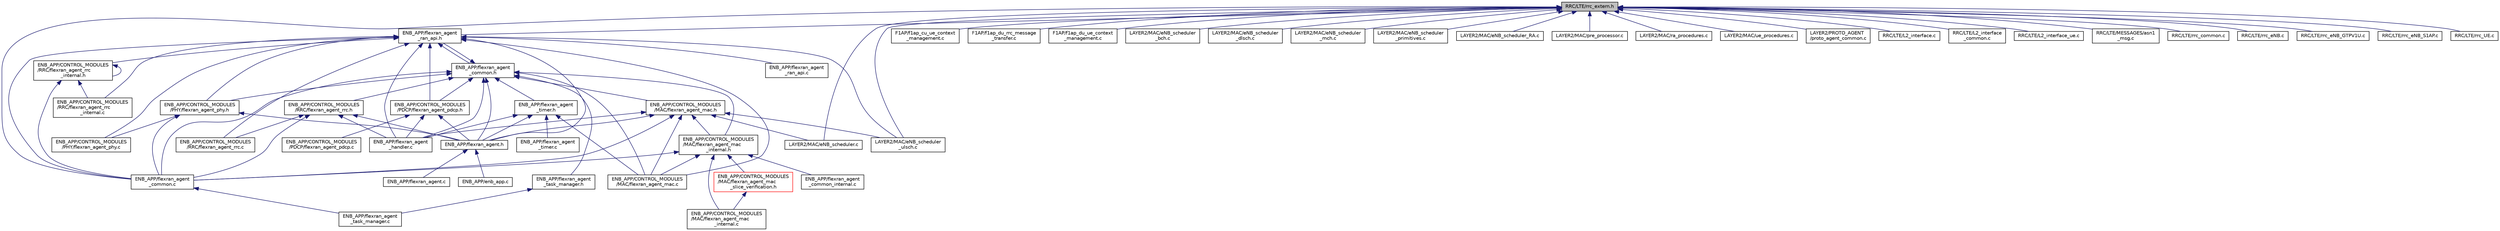 digraph "RRC/LTE/rrc_extern.h"
{
 // LATEX_PDF_SIZE
  edge [fontname="Helvetica",fontsize="10",labelfontname="Helvetica",labelfontsize="10"];
  node [fontname="Helvetica",fontsize="10",shape=record];
  Node1 [label="RRC/LTE/rrc_extern.h",height=0.2,width=0.4,color="black", fillcolor="grey75", style="filled", fontcolor="black",tooltip=" "];
  Node1 -> Node2 [dir="back",color="midnightblue",fontsize="10",style="solid",fontname="Helvetica"];
  Node2 [label="ENB_APP/flexran_agent\l_common.c",height=0.2,width=0.4,color="black", fillcolor="white", style="filled",URL="$flexran__agent__common_8c.html",tooltip="common primitives for all agents"];
  Node2 -> Node3 [dir="back",color="midnightblue",fontsize="10",style="solid",fontname="Helvetica"];
  Node3 [label="ENB_APP/flexran_agent\l_task_manager.c",height=0.2,width=0.4,color="black", fillcolor="white", style="filled",URL="$flexran__agent__task__manager_8c.html",tooltip=" "];
  Node1 -> Node4 [dir="back",color="midnightblue",fontsize="10",style="solid",fontname="Helvetica"];
  Node4 [label="ENB_APP/flexran_agent\l_ran_api.h",height=0.2,width=0.4,color="black", fillcolor="white", style="filled",URL="$flexran__agent__ran__api_8h.html",tooltip="FlexRAN RAN API abstraction header."];
  Node4 -> Node5 [dir="back",color="midnightblue",fontsize="10",style="solid",fontname="Helvetica"];
  Node5 [label="ENB_APP/CONTROL_MODULES\l/MAC/flexran_agent_mac.c",height=0.2,width=0.4,color="black", fillcolor="white", style="filled",URL="$flexran__agent__mac_8c.html",tooltip="FlexRAN agent message handler for MAC layer."];
  Node4 -> Node6 [dir="back",color="midnightblue",fontsize="10",style="solid",fontname="Helvetica"];
  Node6 [label="ENB_APP/CONTROL_MODULES\l/PDCP/flexran_agent_pdcp.h",height=0.2,width=0.4,color="black", fillcolor="white", style="filled",URL="$flexran__agent__pdcp_8h.html",tooltip="FlexRAN agent Control Module PDCP header."];
  Node6 -> Node7 [dir="back",color="midnightblue",fontsize="10",style="solid",fontname="Helvetica"];
  Node7 [label="ENB_APP/CONTROL_MODULES\l/PDCP/flexran_agent_pdcp.c",height=0.2,width=0.4,color="black", fillcolor="white", style="filled",URL="$flexran__agent__pdcp_8c.html",tooltip="FlexRAN agent Control Module PDCP."];
  Node6 -> Node8 [dir="back",color="midnightblue",fontsize="10",style="solid",fontname="Helvetica"];
  Node8 [label="ENB_APP/flexran_agent.h",height=0.2,width=0.4,color="black", fillcolor="white", style="filled",URL="$flexran__agent_8h.html",tooltip="top level flexran agent receive thread and itti task"];
  Node8 -> Node9 [dir="back",color="midnightblue",fontsize="10",style="solid",fontname="Helvetica"];
  Node9 [label="ENB_APP/enb_app.c",height=0.2,width=0.4,color="black", fillcolor="white", style="filled",URL="$enb__app_8c.html",tooltip=" "];
  Node8 -> Node10 [dir="back",color="midnightblue",fontsize="10",style="solid",fontname="Helvetica"];
  Node10 [label="ENB_APP/flexran_agent.c",height=0.2,width=0.4,color="black", fillcolor="white", style="filled",URL="$flexran__agent_8c.html",tooltip=" "];
  Node6 -> Node11 [dir="back",color="midnightblue",fontsize="10",style="solid",fontname="Helvetica"];
  Node11 [label="ENB_APP/flexran_agent\l_handler.c",height=0.2,width=0.4,color="black", fillcolor="white", style="filled",URL="$flexran__agent__handler_8c.html",tooltip="FlexRAN agent tx and rx message handler."];
  Node4 -> Node12 [dir="back",color="midnightblue",fontsize="10",style="solid",fontname="Helvetica"];
  Node12 [label="ENB_APP/CONTROL_MODULES\l/PHY/flexran_agent_phy.c",height=0.2,width=0.4,color="black", fillcolor="white", style="filled",URL="$flexran__agent__phy_8c.html",tooltip="FlexRAN agent Control Module PHY."];
  Node4 -> Node13 [dir="back",color="midnightblue",fontsize="10",style="solid",fontname="Helvetica"];
  Node13 [label="ENB_APP/CONTROL_MODULES\l/PHY/flexran_agent_phy.h",height=0.2,width=0.4,color="black", fillcolor="white", style="filled",URL="$flexran__agent__phy_8h.html",tooltip="FlexRAN agent Control Module PHY header."];
  Node13 -> Node12 [dir="back",color="midnightblue",fontsize="10",style="solid",fontname="Helvetica"];
  Node13 -> Node8 [dir="back",color="midnightblue",fontsize="10",style="solid",fontname="Helvetica"];
  Node13 -> Node2 [dir="back",color="midnightblue",fontsize="10",style="solid",fontname="Helvetica"];
  Node4 -> Node14 [dir="back",color="midnightblue",fontsize="10",style="solid",fontname="Helvetica"];
  Node14 [label="ENB_APP/CONTROL_MODULES\l/RRC/flexran_agent_rrc.c",height=0.2,width=0.4,color="black", fillcolor="white", style="filled",URL="$flexran__agent__rrc_8c.html",tooltip="FlexRAN agent Control Module RRC."];
  Node4 -> Node15 [dir="back",color="midnightblue",fontsize="10",style="solid",fontname="Helvetica"];
  Node15 [label="ENB_APP/CONTROL_MODULES\l/RRC/flexran_agent_rrc\l_internal.c",height=0.2,width=0.4,color="black", fillcolor="white", style="filled",URL="$flexran__agent__rrc__internal_8c.html",tooltip=" "];
  Node4 -> Node16 [dir="back",color="midnightblue",fontsize="10",style="solid",fontname="Helvetica"];
  Node16 [label="ENB_APP/CONTROL_MODULES\l/RRC/flexran_agent_rrc\l_internal.h",height=0.2,width=0.4,color="black", fillcolor="white", style="filled",URL="$flexran__agent__rrc__internal_8h.html",tooltip=" "];
  Node16 -> Node15 [dir="back",color="midnightblue",fontsize="10",style="solid",fontname="Helvetica"];
  Node16 -> Node16 [dir="back",color="midnightblue",fontsize="10",style="solid",fontname="Helvetica"];
  Node16 -> Node2 [dir="back",color="midnightblue",fontsize="10",style="solid",fontname="Helvetica"];
  Node4 -> Node8 [dir="back",color="midnightblue",fontsize="10",style="solid",fontname="Helvetica"];
  Node4 -> Node2 [dir="back",color="midnightblue",fontsize="10",style="solid",fontname="Helvetica"];
  Node4 -> Node17 [dir="back",color="midnightblue",fontsize="10",style="solid",fontname="Helvetica"];
  Node17 [label="ENB_APP/flexran_agent\l_common.h",height=0.2,width=0.4,color="black", fillcolor="white", style="filled",URL="$flexran__agent__common_8h.html",tooltip="common message primitves and utilities"];
  Node17 -> Node5 [dir="back",color="midnightblue",fontsize="10",style="solid",fontname="Helvetica"];
  Node17 -> Node18 [dir="back",color="midnightblue",fontsize="10",style="solid",fontname="Helvetica"];
  Node18 [label="ENB_APP/CONTROL_MODULES\l/MAC/flexran_agent_mac.h",height=0.2,width=0.4,color="black", fillcolor="white", style="filled",URL="$flexran__agent__mac_8h.html",tooltip="FlexRAN agent message handler APIs for MAC layer."];
  Node18 -> Node5 [dir="back",color="midnightblue",fontsize="10",style="solid",fontname="Helvetica"];
  Node18 -> Node19 [dir="back",color="midnightblue",fontsize="10",style="solid",fontname="Helvetica"];
  Node19 [label="ENB_APP/CONTROL_MODULES\l/MAC/flexran_agent_mac\l_internal.h",height=0.2,width=0.4,color="black", fillcolor="white", style="filled",URL="$flexran__agent__mac__internal_8h.html",tooltip="Implementation specific definitions for the FlexRAN MAC agent."];
  Node19 -> Node5 [dir="back",color="midnightblue",fontsize="10",style="solid",fontname="Helvetica"];
  Node19 -> Node20 [dir="back",color="midnightblue",fontsize="10",style="solid",fontname="Helvetica"];
  Node20 [label="ENB_APP/CONTROL_MODULES\l/MAC/flexran_agent_mac\l_internal.c",height=0.2,width=0.4,color="black", fillcolor="white", style="filled",URL="$flexran__agent__mac__internal_8c.html",tooltip="Helper functions for the MAC agent."];
  Node19 -> Node21 [dir="back",color="midnightblue",fontsize="10",style="solid",fontname="Helvetica"];
  Node21 [label="ENB_APP/CONTROL_MODULES\l/MAC/flexran_agent_mac\l_slice_verification.h",height=0.2,width=0.4,color="red", fillcolor="white", style="filled",URL="$flexran__agent__mac__slice__verification_8h.html",tooltip="MAC Agent slice verification helper functions."];
  Node21 -> Node20 [dir="back",color="midnightblue",fontsize="10",style="solid",fontname="Helvetica"];
  Node19 -> Node2 [dir="back",color="midnightblue",fontsize="10",style="solid",fontname="Helvetica"];
  Node19 -> Node23 [dir="back",color="midnightblue",fontsize="10",style="solid",fontname="Helvetica"];
  Node23 [label="ENB_APP/flexran_agent\l_common_internal.c",height=0.2,width=0.4,color="black", fillcolor="white", style="filled",URL="$flexran__agent__common__internal_8c.html",tooltip="internal functions for common message primitves and utilities"];
  Node18 -> Node8 [dir="back",color="midnightblue",fontsize="10",style="solid",fontname="Helvetica"];
  Node18 -> Node2 [dir="back",color="midnightblue",fontsize="10",style="solid",fontname="Helvetica"];
  Node18 -> Node11 [dir="back",color="midnightblue",fontsize="10",style="solid",fontname="Helvetica"];
  Node18 -> Node24 [dir="back",color="midnightblue",fontsize="10",style="solid",fontname="Helvetica"];
  Node24 [label="LAYER2/MAC/eNB_scheduler.c",height=0.2,width=0.4,color="black", fillcolor="white", style="filled",URL="$eNB__scheduler_8c.html",tooltip="eNB scheduler top level function operates on per subframe basis"];
  Node18 -> Node25 [dir="back",color="midnightblue",fontsize="10",style="solid",fontname="Helvetica"];
  Node25 [label="LAYER2/MAC/eNB_scheduler\l_ulsch.c",height=0.2,width=0.4,color="black", fillcolor="white", style="filled",URL="$eNB__scheduler__ulsch_8c.html",tooltip="eNB procedures for the ULSCH transport channel"];
  Node17 -> Node19 [dir="back",color="midnightblue",fontsize="10",style="solid",fontname="Helvetica"];
  Node17 -> Node6 [dir="back",color="midnightblue",fontsize="10",style="solid",fontname="Helvetica"];
  Node17 -> Node13 [dir="back",color="midnightblue",fontsize="10",style="solid",fontname="Helvetica"];
  Node17 -> Node26 [dir="back",color="midnightblue",fontsize="10",style="solid",fontname="Helvetica"];
  Node26 [label="ENB_APP/CONTROL_MODULES\l/RRC/flexran_agent_rrc.h",height=0.2,width=0.4,color="black", fillcolor="white", style="filled",URL="$flexran__agent__rrc_8h.html",tooltip="FlexRAN agent Control Module RRC header."];
  Node26 -> Node14 [dir="back",color="midnightblue",fontsize="10",style="solid",fontname="Helvetica"];
  Node26 -> Node8 [dir="back",color="midnightblue",fontsize="10",style="solid",fontname="Helvetica"];
  Node26 -> Node2 [dir="back",color="midnightblue",fontsize="10",style="solid",fontname="Helvetica"];
  Node26 -> Node11 [dir="back",color="midnightblue",fontsize="10",style="solid",fontname="Helvetica"];
  Node17 -> Node8 [dir="back",color="midnightblue",fontsize="10",style="solid",fontname="Helvetica"];
  Node17 -> Node2 [dir="back",color="midnightblue",fontsize="10",style="solid",fontname="Helvetica"];
  Node17 -> Node11 [dir="back",color="midnightblue",fontsize="10",style="solid",fontname="Helvetica"];
  Node17 -> Node4 [dir="back",color="midnightblue",fontsize="10",style="solid",fontname="Helvetica"];
  Node17 -> Node27 [dir="back",color="midnightblue",fontsize="10",style="solid",fontname="Helvetica"];
  Node27 [label="ENB_APP/flexran_agent\l_task_manager.h",height=0.2,width=0.4,color="black", fillcolor="white", style="filled",URL="$flexran__agent__task__manager_8h.html",tooltip="Implementation of scheduled tasks manager for the FlexRAN agent."];
  Node27 -> Node3 [dir="back",color="midnightblue",fontsize="10",style="solid",fontname="Helvetica"];
  Node17 -> Node28 [dir="back",color="midnightblue",fontsize="10",style="solid",fontname="Helvetica"];
  Node28 [label="ENB_APP/flexran_agent\l_timer.h",height=0.2,width=0.4,color="black", fillcolor="white", style="filled",URL="$flexran__agent__timer_8h.html",tooltip="FlexRAN Timer header."];
  Node28 -> Node5 [dir="back",color="midnightblue",fontsize="10",style="solid",fontname="Helvetica"];
  Node28 -> Node8 [dir="back",color="midnightblue",fontsize="10",style="solid",fontname="Helvetica"];
  Node28 -> Node11 [dir="back",color="midnightblue",fontsize="10",style="solid",fontname="Helvetica"];
  Node28 -> Node29 [dir="back",color="midnightblue",fontsize="10",style="solid",fontname="Helvetica"];
  Node29 [label="ENB_APP/flexran_agent\l_timer.c",height=0.2,width=0.4,color="black", fillcolor="white", style="filled",URL="$flexran__agent__timer_8c.html",tooltip="FlexRAN Timer."];
  Node4 -> Node11 [dir="back",color="midnightblue",fontsize="10",style="solid",fontname="Helvetica"];
  Node4 -> Node30 [dir="back",color="midnightblue",fontsize="10",style="solid",fontname="Helvetica"];
  Node30 [label="ENB_APP/flexran_agent\l_ran_api.c",height=0.2,width=0.4,color="black", fillcolor="white", style="filled",URL="$flexran__agent__ran__api_8c.html",tooltip="FlexRAN RAN API abstraction."];
  Node4 -> Node25 [dir="back",color="midnightblue",fontsize="10",style="solid",fontname="Helvetica"];
  Node1 -> Node31 [dir="back",color="midnightblue",fontsize="10",style="solid",fontname="Helvetica"];
  Node31 [label="F1AP/f1ap_cu_ue_context\l_management.c",height=0.2,width=0.4,color="black", fillcolor="white", style="filled",URL="$f1ap__cu__ue__context__management_8c.html",tooltip="F1AP UE Context Management, CU side."];
  Node1 -> Node32 [dir="back",color="midnightblue",fontsize="10",style="solid",fontname="Helvetica"];
  Node32 [label="F1AP/f1ap_du_rrc_message\l_transfer.c",height=0.2,width=0.4,color="black", fillcolor="white", style="filled",URL="$f1ap__du__rrc__message__transfer_8c.html",tooltip="f1ap rrc message transfer for DU"];
  Node1 -> Node33 [dir="back",color="midnightblue",fontsize="10",style="solid",fontname="Helvetica"];
  Node33 [label="F1AP/f1ap_du_ue_context\l_management.c",height=0.2,width=0.4,color="black", fillcolor="white", style="filled",URL="$f1ap__du__ue__context__management_8c.html",tooltip="F1AP UE Context Management, DU side."];
  Node1 -> Node24 [dir="back",color="midnightblue",fontsize="10",style="solid",fontname="Helvetica"];
  Node1 -> Node34 [dir="back",color="midnightblue",fontsize="10",style="solid",fontname="Helvetica"];
  Node34 [label="LAYER2/MAC/eNB_scheduler\l_bch.c",height=0.2,width=0.4,color="black", fillcolor="white", style="filled",URL="$eNB__scheduler__bch_8c.html",tooltip="procedures related to eNB for the BCH transport channel"];
  Node1 -> Node35 [dir="back",color="midnightblue",fontsize="10",style="solid",fontname="Helvetica"];
  Node35 [label="LAYER2/MAC/eNB_scheduler\l_dlsch.c",height=0.2,width=0.4,color="black", fillcolor="white", style="filled",URL="$eNB__scheduler__dlsch_8c.html",tooltip="procedures related to eNB for the DLSCH transport channel"];
  Node1 -> Node36 [dir="back",color="midnightblue",fontsize="10",style="solid",fontname="Helvetica"];
  Node36 [label="LAYER2/MAC/eNB_scheduler\l_mch.c",height=0.2,width=0.4,color="black", fillcolor="white", style="filled",URL="$eNB__scheduler__mch_8c.html",tooltip="procedures related to eNB for the MCH transport channel"];
  Node1 -> Node37 [dir="back",color="midnightblue",fontsize="10",style="solid",fontname="Helvetica"];
  Node37 [label="LAYER2/MAC/eNB_scheduler\l_primitives.c",height=0.2,width=0.4,color="black", fillcolor="white", style="filled",URL="$eNB__scheduler__primitives_8c.html",tooltip="primitives used by eNB for BCH, RACH, ULSCH, DLSCH scheduling"];
  Node1 -> Node38 [dir="back",color="midnightblue",fontsize="10",style="solid",fontname="Helvetica"];
  Node38 [label="LAYER2/MAC/eNB_scheduler_RA.c",height=0.2,width=0.4,color="black", fillcolor="white", style="filled",URL="$eNB__scheduler__RA_8c.html",tooltip="primitives used for random access"];
  Node1 -> Node25 [dir="back",color="midnightblue",fontsize="10",style="solid",fontname="Helvetica"];
  Node1 -> Node39 [dir="back",color="midnightblue",fontsize="10",style="solid",fontname="Helvetica"];
  Node39 [label="LAYER2/MAC/pre_processor.c",height=0.2,width=0.4,color="black", fillcolor="white", style="filled",URL="$pre__processor_8c.html",tooltip="eNB scheduler preprocessing fuction prior to scheduling"];
  Node1 -> Node40 [dir="back",color="midnightblue",fontsize="10",style="solid",fontname="Helvetica"];
  Node40 [label="LAYER2/MAC/ra_procedures.c",height=0.2,width=0.4,color="black", fillcolor="white", style="filled",URL="$ra__procedures_8c.html",tooltip="Routines for UE MAC-layer Random-access procedures (36.321) V8.6 2009-03."];
  Node1 -> Node41 [dir="back",color="midnightblue",fontsize="10",style="solid",fontname="Helvetica"];
  Node41 [label="LAYER2/MAC/ue_procedures.c",height=0.2,width=0.4,color="black", fillcolor="white", style="filled",URL="$ue__procedures_8c.html",tooltip=" "];
  Node1 -> Node42 [dir="back",color="midnightblue",fontsize="10",style="solid",fontname="Helvetica"];
  Node42 [label="LAYER2/PROTO_AGENT\l/proto_agent_common.c",height=0.2,width=0.4,color="black", fillcolor="white", style="filled",URL="$proto__agent__common_8c.html",tooltip="common primitives for all agents"];
  Node1 -> Node43 [dir="back",color="midnightblue",fontsize="10",style="solid",fontname="Helvetica"];
  Node43 [label="RRC/LTE/L2_interface.c",height=0.2,width=0.4,color="black", fillcolor="white", style="filled",URL="$L2__interface_8c.html",tooltip=" "];
  Node1 -> Node44 [dir="back",color="midnightblue",fontsize="10",style="solid",fontname="Helvetica"];
  Node44 [label="RRC/LTE/L2_interface\l_common.c",height=0.2,width=0.4,color="black", fillcolor="white", style="filled",URL="$L2__interface__common_8c.html",tooltip=" "];
  Node1 -> Node45 [dir="back",color="midnightblue",fontsize="10",style="solid",fontname="Helvetica"];
  Node45 [label="RRC/LTE/L2_interface_ue.c",height=0.2,width=0.4,color="black", fillcolor="white", style="filled",URL="$L2__interface__ue_8c.html",tooltip=" "];
  Node1 -> Node46 [dir="back",color="midnightblue",fontsize="10",style="solid",fontname="Helvetica"];
  Node46 [label="RRC/LTE/MESSAGES/asn1\l_msg.c",height=0.2,width=0.4,color="black", fillcolor="white", style="filled",URL="$asn1__msg_8c.html",tooltip="primitives to build the asn1 messages / primitives to build FeMBMS asn1 messages"];
  Node1 -> Node47 [dir="back",color="midnightblue",fontsize="10",style="solid",fontname="Helvetica"];
  Node47 [label="RRC/LTE/rrc_common.c",height=0.2,width=0.4,color="black", fillcolor="white", style="filled",URL="$LTE_2rrc__common_8c.html",tooltip="rrc common procedures for eNB and UE"];
  Node1 -> Node48 [dir="back",color="midnightblue",fontsize="10",style="solid",fontname="Helvetica"];
  Node48 [label="RRC/LTE/rrc_eNB.c",height=0.2,width=0.4,color="black", fillcolor="white", style="filled",URL="$rrc__eNB_8c.html",tooltip="rrc procedures for eNB"];
  Node1 -> Node49 [dir="back",color="midnightblue",fontsize="10",style="solid",fontname="Helvetica"];
  Node49 [label="RRC/LTE/rrc_eNB_GTPV1U.c",height=0.2,width=0.4,color="black", fillcolor="white", style="filled",URL="$rrc__eNB__GTPV1U_8c.html",tooltip="rrc GTPV1U procedures for eNB"];
  Node1 -> Node50 [dir="back",color="midnightblue",fontsize="10",style="solid",fontname="Helvetica"];
  Node50 [label="RRC/LTE/rrc_eNB_S1AP.c",height=0.2,width=0.4,color="black", fillcolor="white", style="filled",URL="$rrc__eNB__S1AP_8c.html",tooltip="rrc S1AP procedures for eNB"];
  Node1 -> Node51 [dir="back",color="midnightblue",fontsize="10",style="solid",fontname="Helvetica"];
  Node51 [label="RRC/LTE/rrc_UE.c",height=0.2,width=0.4,color="black", fillcolor="white", style="filled",URL="$rrc__UE_8c.html",tooltip="rrc procedures for UE / rrc procedures for FeMBMS UE"];
}
